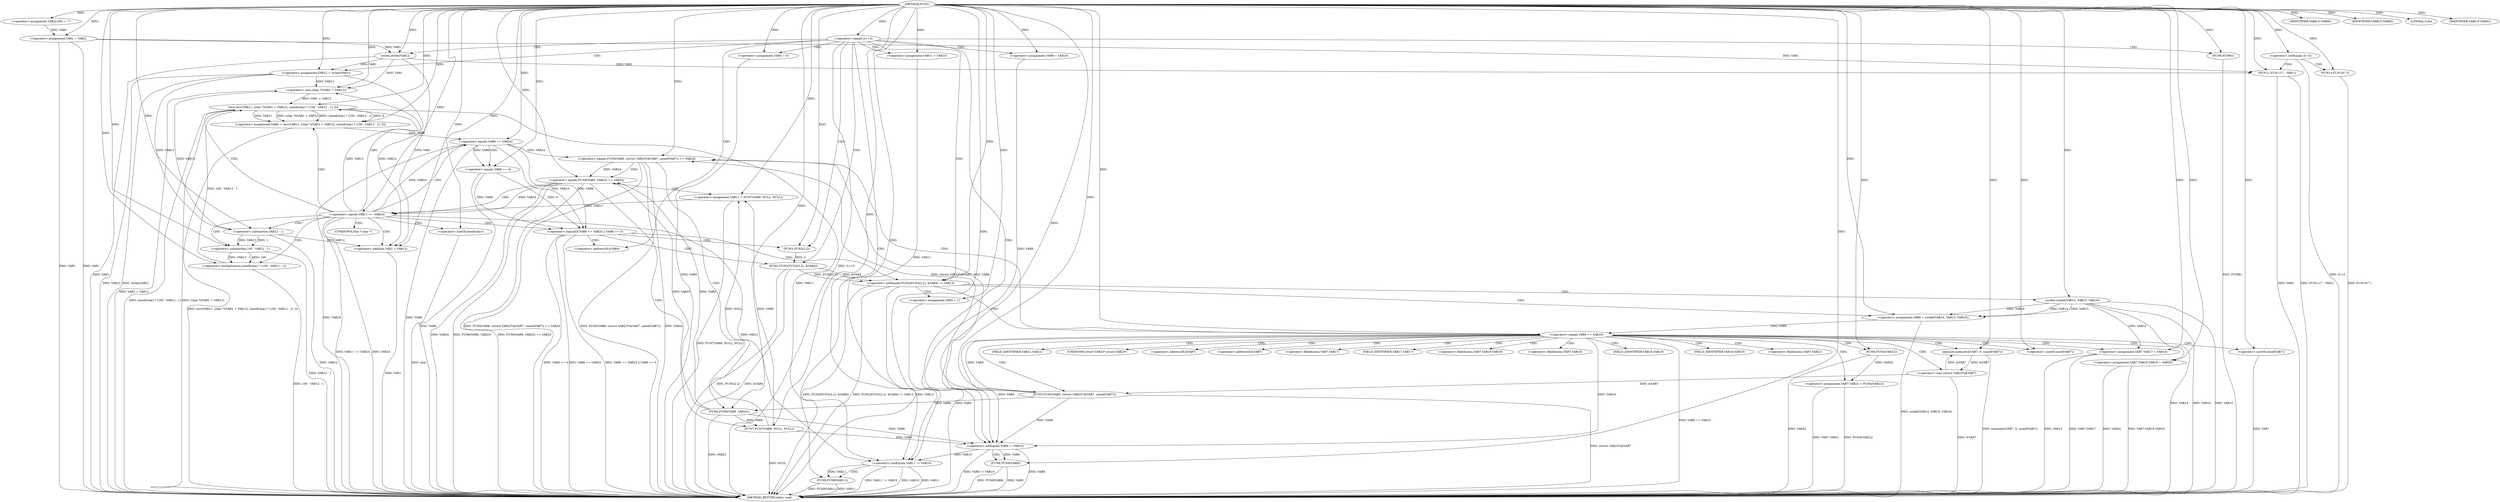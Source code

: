digraph FUN1 {  
"1000100" [label = "(METHOD,FUN1)" ]
"1000287" [label = "(METHOD_RETURN,static void)" ]
"1000104" [label = "(<operator>.assignment,VAR2[100] = \"\")" ]
"1000107" [label = "(<operator>.assignment,VAR1 = VAR2)" ]
"1000111" [label = "(<operator>.equals,5==5)" ]
"1000118" [label = "(<operator>.assignment,VAR5 = 0)" ]
"1000125" [label = "(<operator>.assignment,VAR9 = VAR10)" ]
"1000129" [label = "(<operator>.assignment,VAR11 = VAR10)" ]
"1000133" [label = "(<operator>.assignment,VAR12 = strlen(VAR1))" ]
"1000135" [label = "(strlen,strlen(VAR1))" ]
"1000140" [label = "(<operator>.notEquals,FUN2(FUN3(2,2), &VAR4) != VAR13)" ]
"1000141" [label = "(FUN2,FUN2(FUN3(2,2), &VAR4))" ]
"1000142" [label = "(FUN3,FUN3(2,2))" ]
"1000150" [label = "(<operator>.assignment,VAR5 = 1)" ]
"1000153" [label = "(<operator>.assignment,VAR9 = socket(VAR14, VAR15, VAR16))" ]
"1000155" [label = "(socket,socket(VAR14, VAR15, VAR16))" ]
"1000160" [label = "(<operator>.equals,VAR9 == VAR10)" ]
"1000165" [label = "(memset,memset(&VAR7, 0, sizeof(VAR7)))" ]
"1000169" [label = "(<operator>.sizeOf,sizeof(VAR7))" ]
"1000171" [label = "(<operator>.assignment,VAR7.VAR17 = VAR14)" ]
"1000176" [label = "(<operator>.assignment,VAR7.VAR18.VAR19 = VAR20)" ]
"1000183" [label = "(<operator>.assignment,VAR7.VAR21 = FUN4(VAR22))" ]
"1000187" [label = "(FUN4,FUN4(VAR22))" ]
"1000190" [label = "(<operator>.equals,FUN5(VAR9, (struct VAR23*)&VAR7, sizeof(VAR7)) == VAR24)" ]
"1000191" [label = "(FUN5,FUN5(VAR9, (struct VAR23*)&VAR7, sizeof(VAR7)))" ]
"1000193" [label = "(<operator>.cast,(struct VAR23*)&VAR7)" ]
"1000197" [label = "(<operator>.sizeOf,sizeof(VAR7))" ]
"1000203" [label = "(<operator>.equals,FUN6(VAR9, VAR25) == VAR24)" ]
"1000204" [label = "(FUN6,FUN6(VAR9, VAR25))" ]
"1000210" [label = "(<operator>.assignment,VAR11 = FUN7(VAR9, NULL, NULL))" ]
"1000212" [label = "(FUN7,FUN7(VAR9, NULL, NULL))" ]
"1000217" [label = "(<operator>.equals,VAR11 == VAR24)" ]
"1000222" [label = "(<operator>.assignment,VAR6 = recv(VAR11, (char *)(VAR1 + VAR12), sizeof(char) * (100 - VAR12 - 1), 0))" ]
"1000224" [label = "(recv,recv(VAR11, (char *)(VAR1 + VAR12), sizeof(char) * (100 - VAR12 - 1), 0))" ]
"1000226" [label = "(<operator>.cast,(char *)(VAR1 + VAR12))" ]
"1000228" [label = "(<operator>.addition,VAR1 + VAR12)" ]
"1000231" [label = "(<operator>.multiplication,sizeof(char) * (100 - VAR12 - 1))" ]
"1000232" [label = "(<operator>.sizeOf,sizeof(char))" ]
"1000234" [label = "(<operator>.subtraction,100 - VAR12 - 1)" ]
"1000236" [label = "(<operator>.subtraction,VAR12 - 1)" ]
"1000241" [label = "(<operator>.logicalOr,VAR6 == VAR24 || VAR6 == 0)" ]
"1000242" [label = "(<operator>.equals,VAR6 == VAR24)" ]
"1000245" [label = "(<operator>.equals,VAR6 == 0)" ]
"1000251" [label = "(IDENTIFIER,VAR8,if (VAR8))" ]
"1000254" [label = "(IDENTIFIER,VAR8,if (VAR8))" ]
"1000256" [label = "(LITERAL,0,do)" ]
"1000258" [label = "(<operator>.notEquals,VAR9 != VAR10)" ]
"1000262" [label = "(FUN8,FUN8(VAR9))" ]
"1000265" [label = "(<operator>.notEquals,VAR11 != VAR10)" ]
"1000269" [label = "(FUN8,FUN8(VAR11))" ]
"1000272" [label = "(IDENTIFIER,VAR5,if (VAR5))" ]
"1000274" [label = "(FUN9,FUN9())" ]
"1000276" [label = "(<operator>.notEquals,5!=5)" ]
"1000280" [label = "(FUN10,FUN10(\"\"))" ]
"1000284" [label = "(FUN11,FUN11(\"\", VAR1))" ]
"1000145" [label = "(<operator>.addressOf,&VAR4)" ]
"1000166" [label = "(<operator>.addressOf,&VAR7)" ]
"1000172" [label = "(<operator>.fieldAccess,VAR7.VAR17)" ]
"1000174" [label = "(FIELD_IDENTIFIER,VAR17,VAR17)" ]
"1000177" [label = "(<operator>.fieldAccess,VAR7.VAR18.VAR19)" ]
"1000178" [label = "(<operator>.fieldAccess,VAR7.VAR18)" ]
"1000180" [label = "(FIELD_IDENTIFIER,VAR18,VAR18)" ]
"1000181" [label = "(FIELD_IDENTIFIER,VAR19,VAR19)" ]
"1000184" [label = "(<operator>.fieldAccess,VAR7.VAR21)" ]
"1000186" [label = "(FIELD_IDENTIFIER,VAR21,VAR21)" ]
"1000194" [label = "(UNKNOWN,struct VAR23*,struct VAR23*)" ]
"1000195" [label = "(<operator>.addressOf,&VAR7)" ]
"1000227" [label = "(UNKNOWN,char *,char *)" ]
  "1000284" -> "1000287"  [ label = "DDG: VAR1"] 
  "1000155" -> "1000287"  [ label = "DDG: VAR15"] 
  "1000155" -> "1000287"  [ label = "DDG: VAR14"] 
  "1000176" -> "1000287"  [ label = "DDG: VAR20"] 
  "1000258" -> "1000287"  [ label = "DDG: VAR9"] 
  "1000187" -> "1000287"  [ label = "DDG: VAR22"] 
  "1000171" -> "1000287"  [ label = "DDG: VAR7.VAR17"] 
  "1000183" -> "1000287"  [ label = "DDG: FUN4(VAR22)"] 
  "1000141" -> "1000287"  [ label = "DDG: FUN3(2,2)"] 
  "1000107" -> "1000287"  [ label = "DDG: VAR1"] 
  "1000236" -> "1000287"  [ label = "DDG: VAR12"] 
  "1000284" -> "1000287"  [ label = "DDG: FUN11(\"\", VAR1)"] 
  "1000234" -> "1000287"  [ label = "DDG: VAR12 - 1"] 
  "1000150" -> "1000287"  [ label = "DDG: VAR5"] 
  "1000232" -> "1000287"  [ label = "DDG: char"] 
  "1000280" -> "1000287"  [ label = "DDG: FUN10(\"\")"] 
  "1000190" -> "1000287"  [ label = "DDG: FUN5(VAR9, (struct VAR23*)&VAR7, sizeof(VAR7)) == VAR24"] 
  "1000224" -> "1000287"  [ label = "DDG: (char *)(VAR1 + VAR12)"] 
  "1000217" -> "1000287"  [ label = "DDG: VAR24"] 
  "1000217" -> "1000287"  [ label = "DDG: VAR11 == VAR24"] 
  "1000160" -> "1000287"  [ label = "DDG: VAR9 == VAR10"] 
  "1000226" -> "1000287"  [ label = "DDG: VAR1 + VAR12"] 
  "1000212" -> "1000287"  [ label = "DDG: NULL"] 
  "1000204" -> "1000287"  [ label = "DDG: VAR25"] 
  "1000140" -> "1000287"  [ label = "DDG: FUN2(FUN3(2,2), &VAR4)"] 
  "1000269" -> "1000287"  [ label = "DDG: FUN8(VAR11)"] 
  "1000140" -> "1000287"  [ label = "DDG: FUN2(FUN3(2,2), &VAR4) != VAR13"] 
  "1000193" -> "1000287"  [ label = "DDG: &VAR7"] 
  "1000183" -> "1000287"  [ label = "DDG: VAR7.VAR21"] 
  "1000265" -> "1000287"  [ label = "DDG: VAR11 != VAR10"] 
  "1000228" -> "1000287"  [ label = "DDG: VAR1"] 
  "1000153" -> "1000287"  [ label = "DDG: socket(VAR14, VAR15, VAR16)"] 
  "1000155" -> "1000287"  [ label = "DDG: VAR16"] 
  "1000265" -> "1000287"  [ label = "DDG: VAR10"] 
  "1000133" -> "1000287"  [ label = "DDG: VAR12"] 
  "1000190" -> "1000287"  [ label = "DDG: FUN5(VAR9, (struct VAR23*)&VAR7, sizeof(VAR7))"] 
  "1000203" -> "1000287"  [ label = "DDG: FUN6(VAR9, VAR25) == VAR24"] 
  "1000274" -> "1000287"  [ label = "DDG: FUN9()"] 
  "1000262" -> "1000287"  [ label = "DDG: VAR9"] 
  "1000258" -> "1000287"  [ label = "DDG: VAR9 != VAR10"] 
  "1000203" -> "1000287"  [ label = "DDG: VAR24"] 
  "1000265" -> "1000287"  [ label = "DDG: VAR11"] 
  "1000224" -> "1000287"  [ label = "DDG: sizeof(char) * (100 - VAR12 - 1)"] 
  "1000276" -> "1000287"  [ label = "DDG: 5!=5"] 
  "1000210" -> "1000287"  [ label = "DDG: FUN7(VAR9, NULL, NULL)"] 
  "1000262" -> "1000287"  [ label = "DDG: FUN8(VAR9)"] 
  "1000190" -> "1000287"  [ label = "DDG: VAR24"] 
  "1000133" -> "1000287"  [ label = "DDG: strlen(VAR1)"] 
  "1000191" -> "1000287"  [ label = "DDG: (struct VAR23*)&VAR7"] 
  "1000231" -> "1000287"  [ label = "DDG: 100 - VAR12 - 1"] 
  "1000135" -> "1000287"  [ label = "DDG: VAR1"] 
  "1000241" -> "1000287"  [ label = "DDG: VAR6 == VAR24"] 
  "1000141" -> "1000287"  [ label = "DDG: &VAR4"] 
  "1000176" -> "1000287"  [ label = "DDG: VAR7.VAR18.VAR19"] 
  "1000242" -> "1000287"  [ label = "DDG: VAR24"] 
  "1000269" -> "1000287"  [ label = "DDG: VAR11"] 
  "1000241" -> "1000287"  [ label = "DDG: VAR6 == 0"] 
  "1000118" -> "1000287"  [ label = "DDG: VAR5"] 
  "1000245" -> "1000287"  [ label = "DDG: VAR6"] 
  "1000241" -> "1000287"  [ label = "DDG: VAR6 == VAR24 || VAR6 == 0"] 
  "1000140" -> "1000287"  [ label = "DDG: VAR13"] 
  "1000111" -> "1000287"  [ label = "DDG: 5==5"] 
  "1000242" -> "1000287"  [ label = "DDG: VAR6"] 
  "1000171" -> "1000287"  [ label = "DDG: VAR14"] 
  "1000107" -> "1000287"  [ label = "DDG: VAR2"] 
  "1000222" -> "1000287"  [ label = "DDG: recv(VAR11, (char *)(VAR1 + VAR12), sizeof(char) * (100 - VAR12 - 1), 0)"] 
  "1000203" -> "1000287"  [ label = "DDG: FUN6(VAR9, VAR25)"] 
  "1000197" -> "1000287"  [ label = "DDG: VAR7"] 
  "1000165" -> "1000287"  [ label = "DDG: memset(&VAR7, 0, sizeof(VAR7))"] 
  "1000100" -> "1000104"  [ label = "DDG: "] 
  "1000104" -> "1000107"  [ label = "DDG: VAR2"] 
  "1000100" -> "1000107"  [ label = "DDG: "] 
  "1000100" -> "1000111"  [ label = "DDG: "] 
  "1000100" -> "1000118"  [ label = "DDG: "] 
  "1000100" -> "1000125"  [ label = "DDG: "] 
  "1000100" -> "1000129"  [ label = "DDG: "] 
  "1000135" -> "1000133"  [ label = "DDG: VAR1"] 
  "1000100" -> "1000133"  [ label = "DDG: "] 
  "1000107" -> "1000135"  [ label = "DDG: VAR1"] 
  "1000100" -> "1000135"  [ label = "DDG: "] 
  "1000141" -> "1000140"  [ label = "DDG: FUN3(2,2)"] 
  "1000141" -> "1000140"  [ label = "DDG: &VAR4"] 
  "1000142" -> "1000141"  [ label = "DDG: 2"] 
  "1000100" -> "1000142"  [ label = "DDG: "] 
  "1000100" -> "1000140"  [ label = "DDG: "] 
  "1000100" -> "1000150"  [ label = "DDG: "] 
  "1000155" -> "1000153"  [ label = "DDG: VAR14"] 
  "1000155" -> "1000153"  [ label = "DDG: VAR15"] 
  "1000155" -> "1000153"  [ label = "DDG: VAR16"] 
  "1000100" -> "1000153"  [ label = "DDG: "] 
  "1000100" -> "1000155"  [ label = "DDG: "] 
  "1000153" -> "1000160"  [ label = "DDG: VAR9"] 
  "1000100" -> "1000160"  [ label = "DDG: "] 
  "1000193" -> "1000165"  [ label = "DDG: &VAR7"] 
  "1000100" -> "1000165"  [ label = "DDG: "] 
  "1000100" -> "1000169"  [ label = "DDG: "] 
  "1000155" -> "1000171"  [ label = "DDG: VAR14"] 
  "1000100" -> "1000171"  [ label = "DDG: "] 
  "1000100" -> "1000176"  [ label = "DDG: "] 
  "1000187" -> "1000183"  [ label = "DDG: VAR22"] 
  "1000100" -> "1000187"  [ label = "DDG: "] 
  "1000191" -> "1000190"  [ label = "DDG: VAR9"] 
  "1000191" -> "1000190"  [ label = "DDG: (struct VAR23*)&VAR7"] 
  "1000160" -> "1000191"  [ label = "DDG: VAR9"] 
  "1000100" -> "1000191"  [ label = "DDG: "] 
  "1000193" -> "1000191"  [ label = "DDG: &VAR7"] 
  "1000165" -> "1000193"  [ label = "DDG: &VAR7"] 
  "1000100" -> "1000197"  [ label = "DDG: "] 
  "1000242" -> "1000190"  [ label = "DDG: VAR24"] 
  "1000100" -> "1000190"  [ label = "DDG: "] 
  "1000204" -> "1000203"  [ label = "DDG: VAR9"] 
  "1000204" -> "1000203"  [ label = "DDG: VAR25"] 
  "1000191" -> "1000204"  [ label = "DDG: VAR9"] 
  "1000100" -> "1000204"  [ label = "DDG: "] 
  "1000190" -> "1000203"  [ label = "DDG: VAR24"] 
  "1000100" -> "1000203"  [ label = "DDG: "] 
  "1000212" -> "1000210"  [ label = "DDG: VAR9"] 
  "1000212" -> "1000210"  [ label = "DDG: NULL"] 
  "1000100" -> "1000210"  [ label = "DDG: "] 
  "1000204" -> "1000212"  [ label = "DDG: VAR9"] 
  "1000100" -> "1000212"  [ label = "DDG: "] 
  "1000210" -> "1000217"  [ label = "DDG: VAR11"] 
  "1000100" -> "1000217"  [ label = "DDG: "] 
  "1000203" -> "1000217"  [ label = "DDG: VAR24"] 
  "1000224" -> "1000222"  [ label = "DDG: VAR11"] 
  "1000224" -> "1000222"  [ label = "DDG: (char *)(VAR1 + VAR12)"] 
  "1000224" -> "1000222"  [ label = "DDG: sizeof(char) * (100 - VAR12 - 1)"] 
  "1000224" -> "1000222"  [ label = "DDG: 0"] 
  "1000100" -> "1000222"  [ label = "DDG: "] 
  "1000217" -> "1000224"  [ label = "DDG: VAR11"] 
  "1000100" -> "1000224"  [ label = "DDG: "] 
  "1000226" -> "1000224"  [ label = "DDG: VAR1 + VAR12"] 
  "1000135" -> "1000226"  [ label = "DDG: VAR1"] 
  "1000100" -> "1000226"  [ label = "DDG: "] 
  "1000236" -> "1000226"  [ label = "DDG: VAR12"] 
  "1000133" -> "1000226"  [ label = "DDG: VAR12"] 
  "1000135" -> "1000228"  [ label = "DDG: VAR1"] 
  "1000100" -> "1000228"  [ label = "DDG: "] 
  "1000236" -> "1000228"  [ label = "DDG: VAR12"] 
  "1000133" -> "1000228"  [ label = "DDG: VAR12"] 
  "1000231" -> "1000224"  [ label = "DDG: 100 - VAR12 - 1"] 
  "1000100" -> "1000231"  [ label = "DDG: "] 
  "1000100" -> "1000232"  [ label = "DDG: "] 
  "1000234" -> "1000231"  [ label = "DDG: 100"] 
  "1000234" -> "1000231"  [ label = "DDG: VAR12 - 1"] 
  "1000100" -> "1000234"  [ label = "DDG: "] 
  "1000236" -> "1000234"  [ label = "DDG: VAR12"] 
  "1000236" -> "1000234"  [ label = "DDG: 1"] 
  "1000100" -> "1000236"  [ label = "DDG: "] 
  "1000133" -> "1000236"  [ label = "DDG: VAR12"] 
  "1000242" -> "1000241"  [ label = "DDG: VAR6"] 
  "1000242" -> "1000241"  [ label = "DDG: VAR24"] 
  "1000222" -> "1000242"  [ label = "DDG: VAR6"] 
  "1000100" -> "1000242"  [ label = "DDG: "] 
  "1000217" -> "1000242"  [ label = "DDG: VAR24"] 
  "1000245" -> "1000241"  [ label = "DDG: VAR6"] 
  "1000245" -> "1000241"  [ label = "DDG: 0"] 
  "1000242" -> "1000245"  [ label = "DDG: VAR6"] 
  "1000100" -> "1000245"  [ label = "DDG: "] 
  "1000100" -> "1000251"  [ label = "DDG: "] 
  "1000100" -> "1000254"  [ label = "DDG: "] 
  "1000100" -> "1000256"  [ label = "DDG: "] 
  "1000125" -> "1000258"  [ label = "DDG: VAR9"] 
  "1000212" -> "1000258"  [ label = "DDG: VAR9"] 
  "1000204" -> "1000258"  [ label = "DDG: VAR9"] 
  "1000160" -> "1000258"  [ label = "DDG: VAR9"] 
  "1000191" -> "1000258"  [ label = "DDG: VAR9"] 
  "1000100" -> "1000258"  [ label = "DDG: "] 
  "1000160" -> "1000258"  [ label = "DDG: VAR10"] 
  "1000258" -> "1000262"  [ label = "DDG: VAR9"] 
  "1000100" -> "1000262"  [ label = "DDG: "] 
  "1000129" -> "1000265"  [ label = "DDG: VAR11"] 
  "1000224" -> "1000265"  [ label = "DDG: VAR11"] 
  "1000217" -> "1000265"  [ label = "DDG: VAR11"] 
  "1000100" -> "1000265"  [ label = "DDG: "] 
  "1000258" -> "1000265"  [ label = "DDG: VAR10"] 
  "1000265" -> "1000269"  [ label = "DDG: VAR11"] 
  "1000100" -> "1000269"  [ label = "DDG: "] 
  "1000100" -> "1000272"  [ label = "DDG: "] 
  "1000100" -> "1000274"  [ label = "DDG: "] 
  "1000100" -> "1000276"  [ label = "DDG: "] 
  "1000100" -> "1000280"  [ label = "DDG: "] 
  "1000100" -> "1000284"  [ label = "DDG: "] 
  "1000107" -> "1000284"  [ label = "DDG: VAR1"] 
  "1000135" -> "1000284"  [ label = "DDG: VAR1"] 
  "1000111" -> "1000125"  [ label = "CDG: "] 
  "1000111" -> "1000258"  [ label = "CDG: "] 
  "1000111" -> "1000142"  [ label = "CDG: "] 
  "1000111" -> "1000141"  [ label = "CDG: "] 
  "1000111" -> "1000133"  [ label = "CDG: "] 
  "1000111" -> "1000145"  [ label = "CDG: "] 
  "1000111" -> "1000265"  [ label = "CDG: "] 
  "1000111" -> "1000135"  [ label = "CDG: "] 
  "1000111" -> "1000118"  [ label = "CDG: "] 
  "1000111" -> "1000129"  [ label = "CDG: "] 
  "1000111" -> "1000140"  [ label = "CDG: "] 
  "1000111" -> "1000274"  [ label = "CDG: "] 
  "1000140" -> "1000150"  [ label = "CDG: "] 
  "1000140" -> "1000160"  [ label = "CDG: "] 
  "1000140" -> "1000153"  [ label = "CDG: "] 
  "1000140" -> "1000155"  [ label = "CDG: "] 
  "1000160" -> "1000174"  [ label = "CDG: "] 
  "1000160" -> "1000191"  [ label = "CDG: "] 
  "1000160" -> "1000197"  [ label = "CDG: "] 
  "1000160" -> "1000166"  [ label = "CDG: "] 
  "1000160" -> "1000180"  [ label = "CDG: "] 
  "1000160" -> "1000183"  [ label = "CDG: "] 
  "1000160" -> "1000165"  [ label = "CDG: "] 
  "1000160" -> "1000190"  [ label = "CDG: "] 
  "1000160" -> "1000194"  [ label = "CDG: "] 
  "1000160" -> "1000176"  [ label = "CDG: "] 
  "1000160" -> "1000187"  [ label = "CDG: "] 
  "1000160" -> "1000195"  [ label = "CDG: "] 
  "1000160" -> "1000186"  [ label = "CDG: "] 
  "1000160" -> "1000172"  [ label = "CDG: "] 
  "1000160" -> "1000169"  [ label = "CDG: "] 
  "1000160" -> "1000178"  [ label = "CDG: "] 
  "1000160" -> "1000171"  [ label = "CDG: "] 
  "1000160" -> "1000193"  [ label = "CDG: "] 
  "1000160" -> "1000184"  [ label = "CDG: "] 
  "1000160" -> "1000177"  [ label = "CDG: "] 
  "1000160" -> "1000181"  [ label = "CDG: "] 
  "1000190" -> "1000204"  [ label = "CDG: "] 
  "1000190" -> "1000203"  [ label = "CDG: "] 
  "1000203" -> "1000210"  [ label = "CDG: "] 
  "1000203" -> "1000217"  [ label = "CDG: "] 
  "1000203" -> "1000212"  [ label = "CDG: "] 
  "1000217" -> "1000227"  [ label = "CDG: "] 
  "1000217" -> "1000236"  [ label = "CDG: "] 
  "1000217" -> "1000222"  [ label = "CDG: "] 
  "1000217" -> "1000242"  [ label = "CDG: "] 
  "1000217" -> "1000224"  [ label = "CDG: "] 
  "1000217" -> "1000226"  [ label = "CDG: "] 
  "1000217" -> "1000232"  [ label = "CDG: "] 
  "1000217" -> "1000234"  [ label = "CDG: "] 
  "1000217" -> "1000231"  [ label = "CDG: "] 
  "1000217" -> "1000241"  [ label = "CDG: "] 
  "1000217" -> "1000228"  [ label = "CDG: "] 
  "1000241" -> "1000142"  [ label = "CDG: "] 
  "1000241" -> "1000141"  [ label = "CDG: "] 
  "1000241" -> "1000145"  [ label = "CDG: "] 
  "1000241" -> "1000140"  [ label = "CDG: "] 
  "1000242" -> "1000245"  [ label = "CDG: "] 
  "1000258" -> "1000262"  [ label = "CDG: "] 
  "1000265" -> "1000269"  [ label = "CDG: "] 
  "1000276" -> "1000284"  [ label = "CDG: "] 
  "1000276" -> "1000280"  [ label = "CDG: "] 
}
